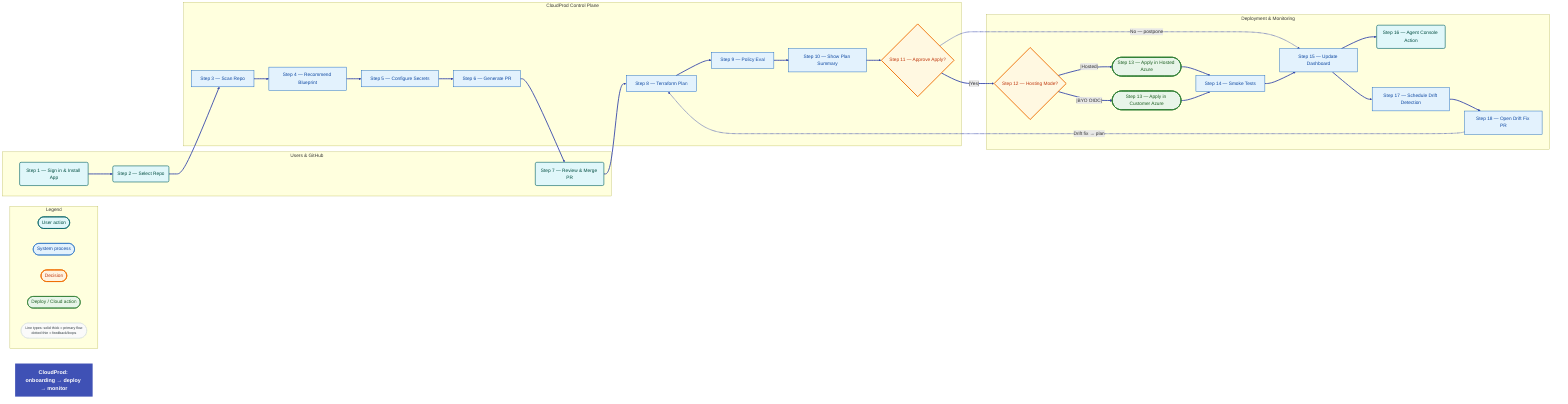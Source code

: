 flowchart LR
  %% Title
  title["CloudProd: onboarding → deploy → monitor"]:::titleStyle

  %% Style Definitions (more colorful, accessible accents)
  classDef titleStyle fill:#3f51b5,stroke:#303f9f,color:#ffffff,stroke-width:0px,font-weight:bold,font-size:18px
  classDef userAction fill:#e0f7fa,stroke:#006064,stroke-width:2px,color:#004d40
  classDef systemProcess fill:#e3f2fd,stroke:#1565c0,stroke-width:1.5px,color:#0d47a1
  classDef decision fill:#fff3e0,stroke:#ef6c00,stroke-width:2.5px,color:#bf360c
  classDef deploy fill:#e8f5e9,stroke:#2e7d32,stroke-width:2px,color:#1b5e20
  classDef legend fill:#fafafa,stroke:#cfd8dc,stroke-width:1px,color:#263238,font-size:12px

  %% Legend
  subgraph Legend [Legend]
    direction LR
    L_user(["User action"]):::userAction
    L_system(["System process"]):::systemProcess
    L_decision(["Decision"]):::decision
    L_deploy(["Deploy / Cloud action"]):::deploy
    L_note(["Line types: solid thick = primary flow<br/>dotted thin = feedback/loops"]):::legend
  end

  %% Swimlanes (left-to-right)
  subgraph Users [Users & GitHub]
    direction TB
    U1("Step 1 — Sign in & Install App"):::userAction
    U2("Step 2 — Select Repo"):::userAction
    UPR("Step 7 — Review & Merge PR"):::userAction
  end

  subgraph CP [CloudProd Control Plane]
    direction TB
    C1["Step 3 — Scan Repo"]:::systemProcess
    C2["Step 4 — Recommend Blueprint"]:::systemProcess
    C3["Step 5 — Configure Secrets"]:::systemProcess
    C4["Step 6 — Generate PR"]:::systemProcess
    C5["Step 8 — Terraform Plan"]:::systemProcess
    C6["Step 9 — Policy Eval"]:::systemProcess
    C7["Step 10 — Show Plan Summary"]:::systemProcess
    G{"Step 11 — Approve Apply?"}:::decision
  end

  subgraph Ops [Deployment & Monitoring]
    direction TB
    H{"Step 12 — Hosting Mode?"}:::decision
    C8A(["Step 13 — Apply in Hosted Azure"]):::deploy
    C8B(["Step 13 — Apply in Customer Azure"]):::deploy
    C9["Step 14 — Smoke Tests"]:::systemProcess
    C10["Step 15 — Update Dashboard"]:::systemProcess
    A1("Step 16 — Agent Console Action"):::userAction
    D1["Step 17 — Schedule Drift Detection"]:::systemProcess
    D2["Step 18 — Open Drift Fix PR"]:::systemProcess
  end

  %% Main flow (clear labels, em-dash prevents markdown-list parsing)
  U1 --> U2 --> C1 --> C2 --> C3 --> C4 --> UPR --> C5 --> C6 --> C7 --> G
  G --|Yes|--> H
  G -.->|No — postpone| C10
  H --|Hosted|--> C8A
  H --|BYO OIDC|--> C8B
  C8A --> C9
  C8B --> C9
  C9 --> C10
  C10 --> D1 & A1
  D1 --> D2
  D2 -.->|Drift fix → plan| C5

  %% Link style: single, vivid primary color; dotted feedback respected via -.-> arrows
  linkStyle default interpolate basis
  linkStyle default stroke:#3949ab,stroke-width:3px

  %% Emphasize decision / deploy nodes
  style G stroke:#ef6c00,stroke-width:3px,fill:#fff8e1
  style H stroke:#ef6c00,stroke-width:3px,fill:#fff8e1
  style C8A stroke:#2e7d32,stroke-width:3px,fill:#e8f5e9
  style C8B stroke:#2e7d32,stroke-width:3px,fill:#e8f5e9

  %% Export tips and accessibility notes
  %% mmdc -i Untitled-1.mmd -o Untitled-1.svg
  %% Notes: labels use em-dash '—' to avoid Markdown list parsing in some previews.
